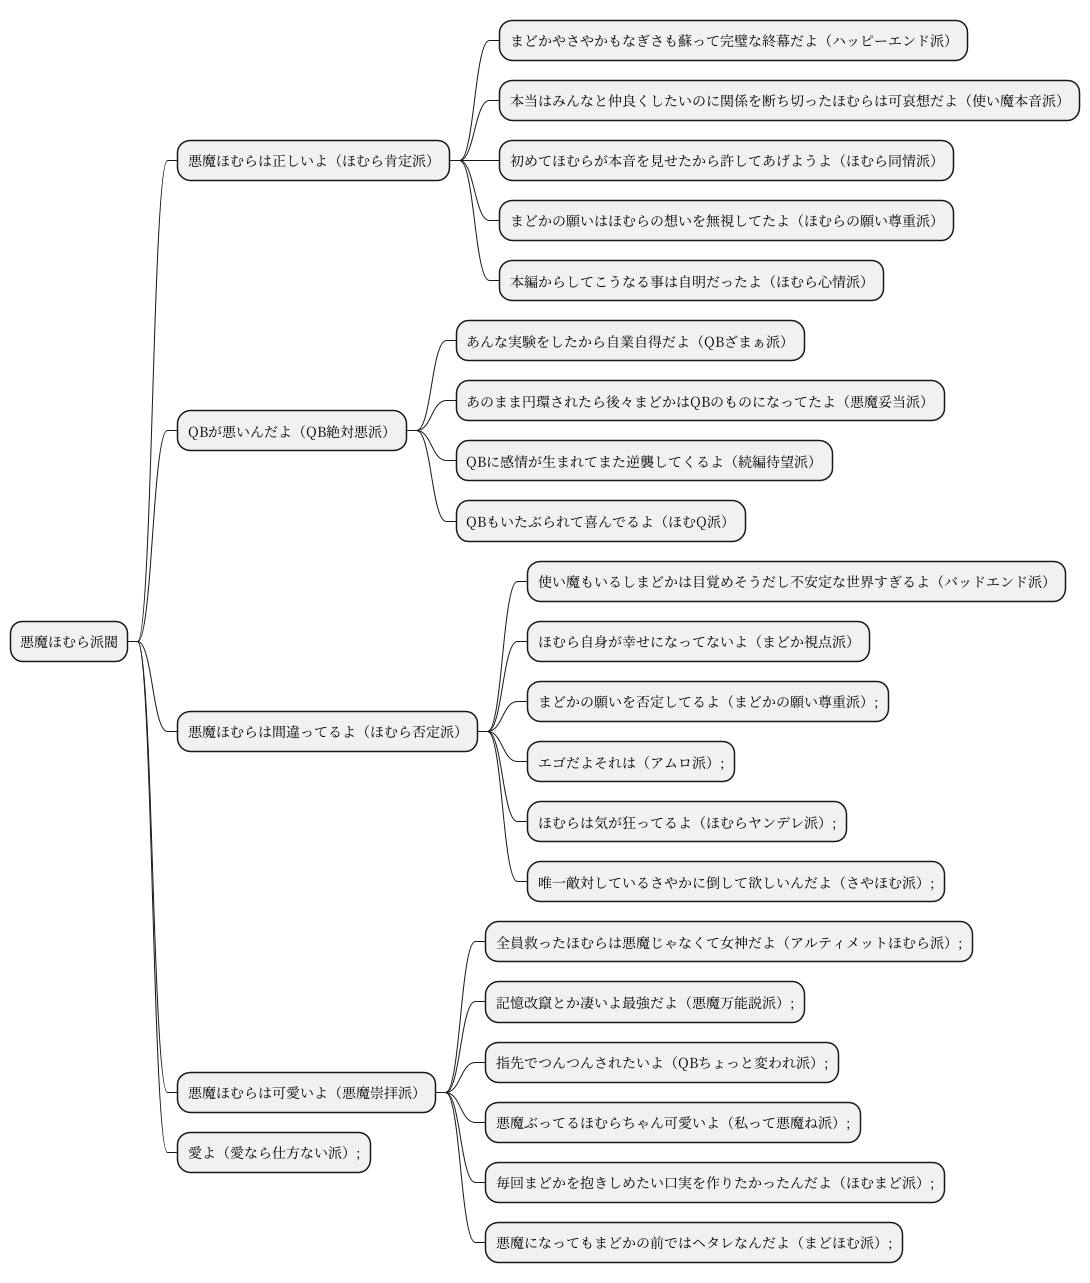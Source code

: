 @startmindmap
skinparam monochrome true
skinparam defaultFontName "Noto Serif CJK JP"
* 悪魔ほむら派閥
** 悪魔ほむらは正しいよ（ほむら肯定派）
*** まどかやさやかもなぎさも蘇って完璧な終幕だよ（ハッピーエンド派）
*** 本当はみんなと仲良くしたいのに関係を断ち切ったほむらは可哀想だよ（使い魔本音派）
*** 初めてほむらが本音を見せたから許してあげようよ（ほむら同情派）
*** まどかの願いはほむらの想いを無視してたよ（ほむらの願い尊重派）
*** 本編からしてこうなる事は自明だったよ（ほむら心情派）
** QBが悪いんだよ（QB絶対悪派）
*** あんな実験をしたから自業自得だよ（QBざまぁ派）
*** あのまま円環されたら後々まどかはQBのものになってたよ（悪魔妥当派）
*** QBに感情が生まれてまた逆襲してくるよ（続編待望派）
*** QBもいたぶられて喜んでるよ（ほむQ派）
** 悪魔ほむらは間違ってるよ（ほむら否定派）
*** 使い魔もいるしまどかは目覚めそうだし不安定な世界すぎるよ（バッドエンド派）
*** ほむら自身が幸せになってないよ（まどか視点派）
*** まどかの願いを否定してるよ（まどかの願い尊重派）;
*** エゴだよそれは（アムロ派）;
*** ほむらは気が狂ってるよ（ほむらヤンデレ派）;
*** 唯一敵対しているさやかに倒して欲しいんだよ（さやほむ派）;
** 悪魔ほむらは可愛いよ（悪魔崇拝派）
*** 全員救ったほむらは悪魔じゃなくて女神だよ（アルティメットほむら派）;
*** 記憶改竄とか凄いよ最強だよ（悪魔万能説派）;
*** 指先でつんつんされたいよ（QBちょっと変われ派）;
*** 悪魔ぶってるほむらちゃん可愛いよ（私って悪魔ね派）;
*** 毎回まどかを抱きしめたい口実を作りたかったんだよ（ほむまど派）;
*** 悪魔になってもまどかの前ではヘタレなんだよ（まどほむ派）;
** 愛よ（愛なら仕方ない派）;
@endmindmap